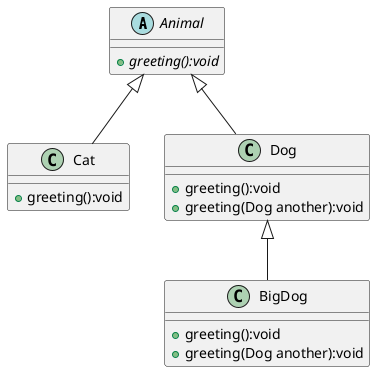 @startuml
'https://plantuml.com/class-diagram

abstract class Animal{

{abstract} + greeting():void
}

class Cat{

+ greeting():void
}

class Dog{

+ greeting():void
+ greeting(Dog another):void
}

class BigDog{

+ greeting():void
+ greeting(Dog another):void
}

Animal <|-- Cat
Animal <|-- Dog
Dog <|-- BigDog



@enduml